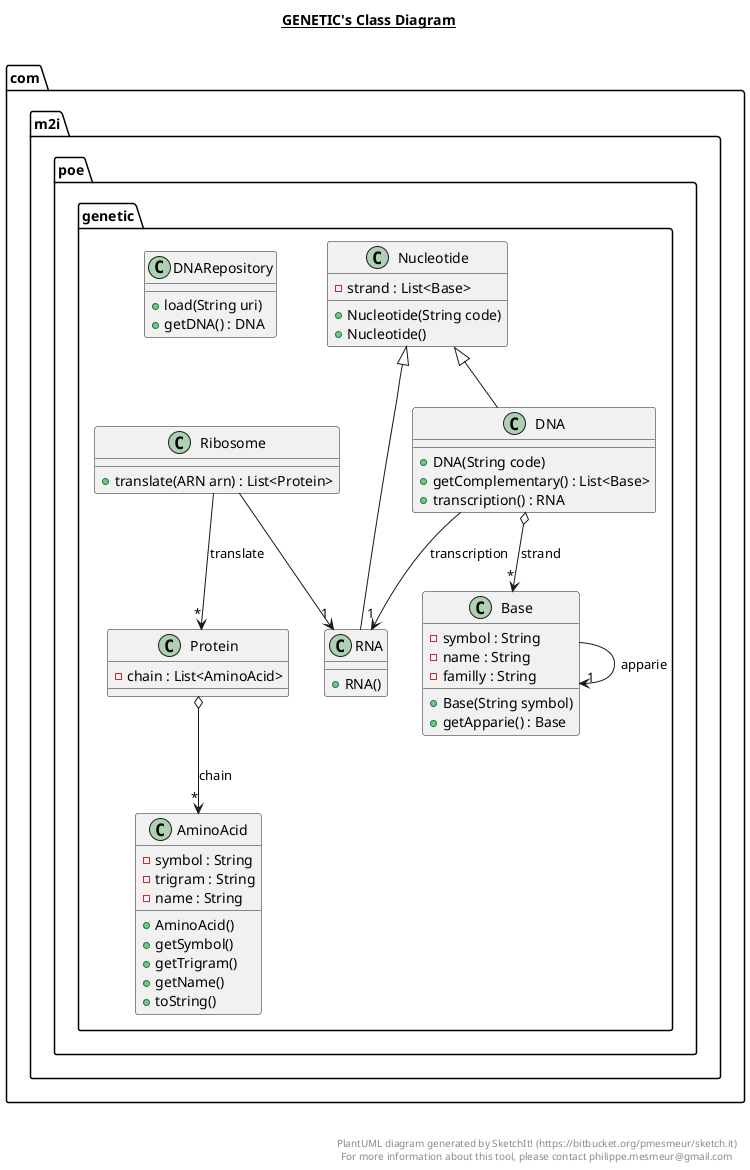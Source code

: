 @startuml

title __GENETIC's Class Diagram__\n

  package com.m2i.poe {
      package com.m2i.poe.genetic {
        class DNARepository {
            + load(String uri)
            + getDNA() : DNA
        }
      }
    }

  package com.m2i.poe {
    package com.m2i.poe.genetic {
      class RNA {
          + RNA()
      }
    }
  }

  package com.m2i.poe {
      package com.m2i.poe.genetic {
        class Ribosome {
            + translate(ARN arn) : List<Protein>
        }
      }
    }


  package com.m2i.poe {
    package com.m2i.poe.genetic {
      class AminoAcid {
          - symbol : String
          - trigram : String
          - name : String
          + AminoAcid()
          + getSymbol()
          + getTrigram()
          + getName()
          + toString()
      }
    }
  }

  package com.m2i.poe {
      package com.m2i.poe.genetic {
        class Protein {
            - chain : List<AminoAcid>
        }
      }
    }


  package com.m2i.poe {
    package com.m2i.poe.genetic {
      class Base {
          - symbol : String
          - name : String
          - familly : String
          + Base(String symbol)
          + getApparie() : Base
      }
    }
  }


  package com.m2i.poe {
    package com.m2i.poe.genetic {
      class DNA {
          + DNA(String code)
          + getComplementary() : List<Base>
          + transcription() : RNA
      }
    }
  }

  package com.m2i.poe {
      package com.m2i.poe.genetic {
        class Nucleotide {
            - strand : List<Base>
            + Nucleotide(String code)
            + Nucleotide()
        }
      }
    }

  Base --> "1" Base : apparie
  DNA o--> "*" Base : strand
  DNA --> "1" RNA : transcription
  Protein o--> "*" AminoAcid : chain
  Ribosome --> "1" RNA
  Ribosome --> "*" Protein : translate
  DNA -up-|> Nucleotide
  RNA -up-|> Nucleotide




right footer


PlantUML diagram generated by SketchIt! (https://bitbucket.org/pmesmeur/sketch.it)
For more information about this tool, please contact philippe.mesmeur@gmail.com
endfooter

@enduml
